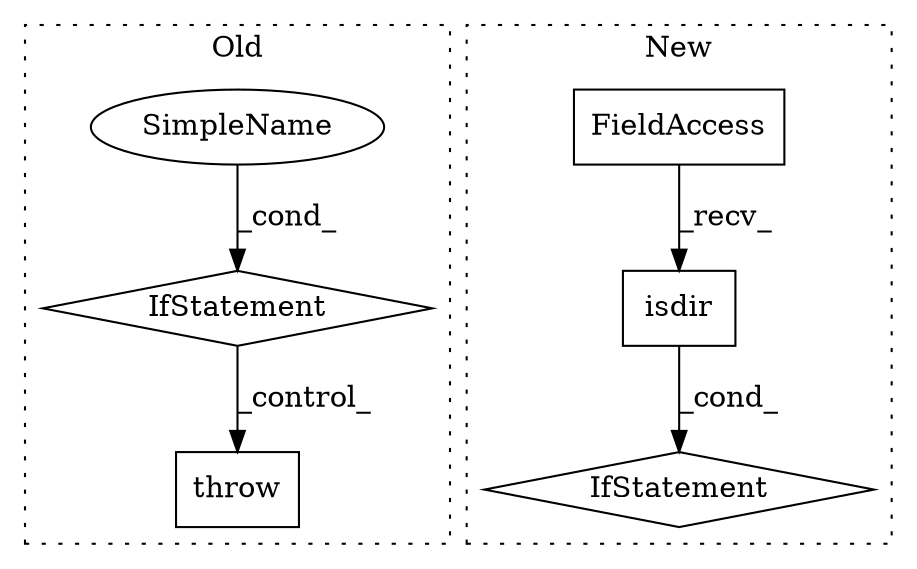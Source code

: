 digraph G {
subgraph cluster0 {
1 [label="throw" a="53" s="551" l="6" shape="box"];
5 [label="IfStatement" a="25" s="519,541" l="4,2" shape="diamond"];
6 [label="SimpleName" a="42" s="" l="" shape="ellipse"];
label = "Old";
style="dotted";
}
subgraph cluster1 {
2 [label="isdir" a="32" s="1192,1209" l="6,1" shape="box"];
3 [label="IfStatement" a="25" s="1179,1210" l="4,2" shape="diamond"];
4 [label="FieldAccess" a="22" s="1184" l="7" shape="box"];
label = "New";
style="dotted";
}
2 -> 3 [label="_cond_"];
4 -> 2 [label="_recv_"];
5 -> 1 [label="_control_"];
6 -> 5 [label="_cond_"];
}